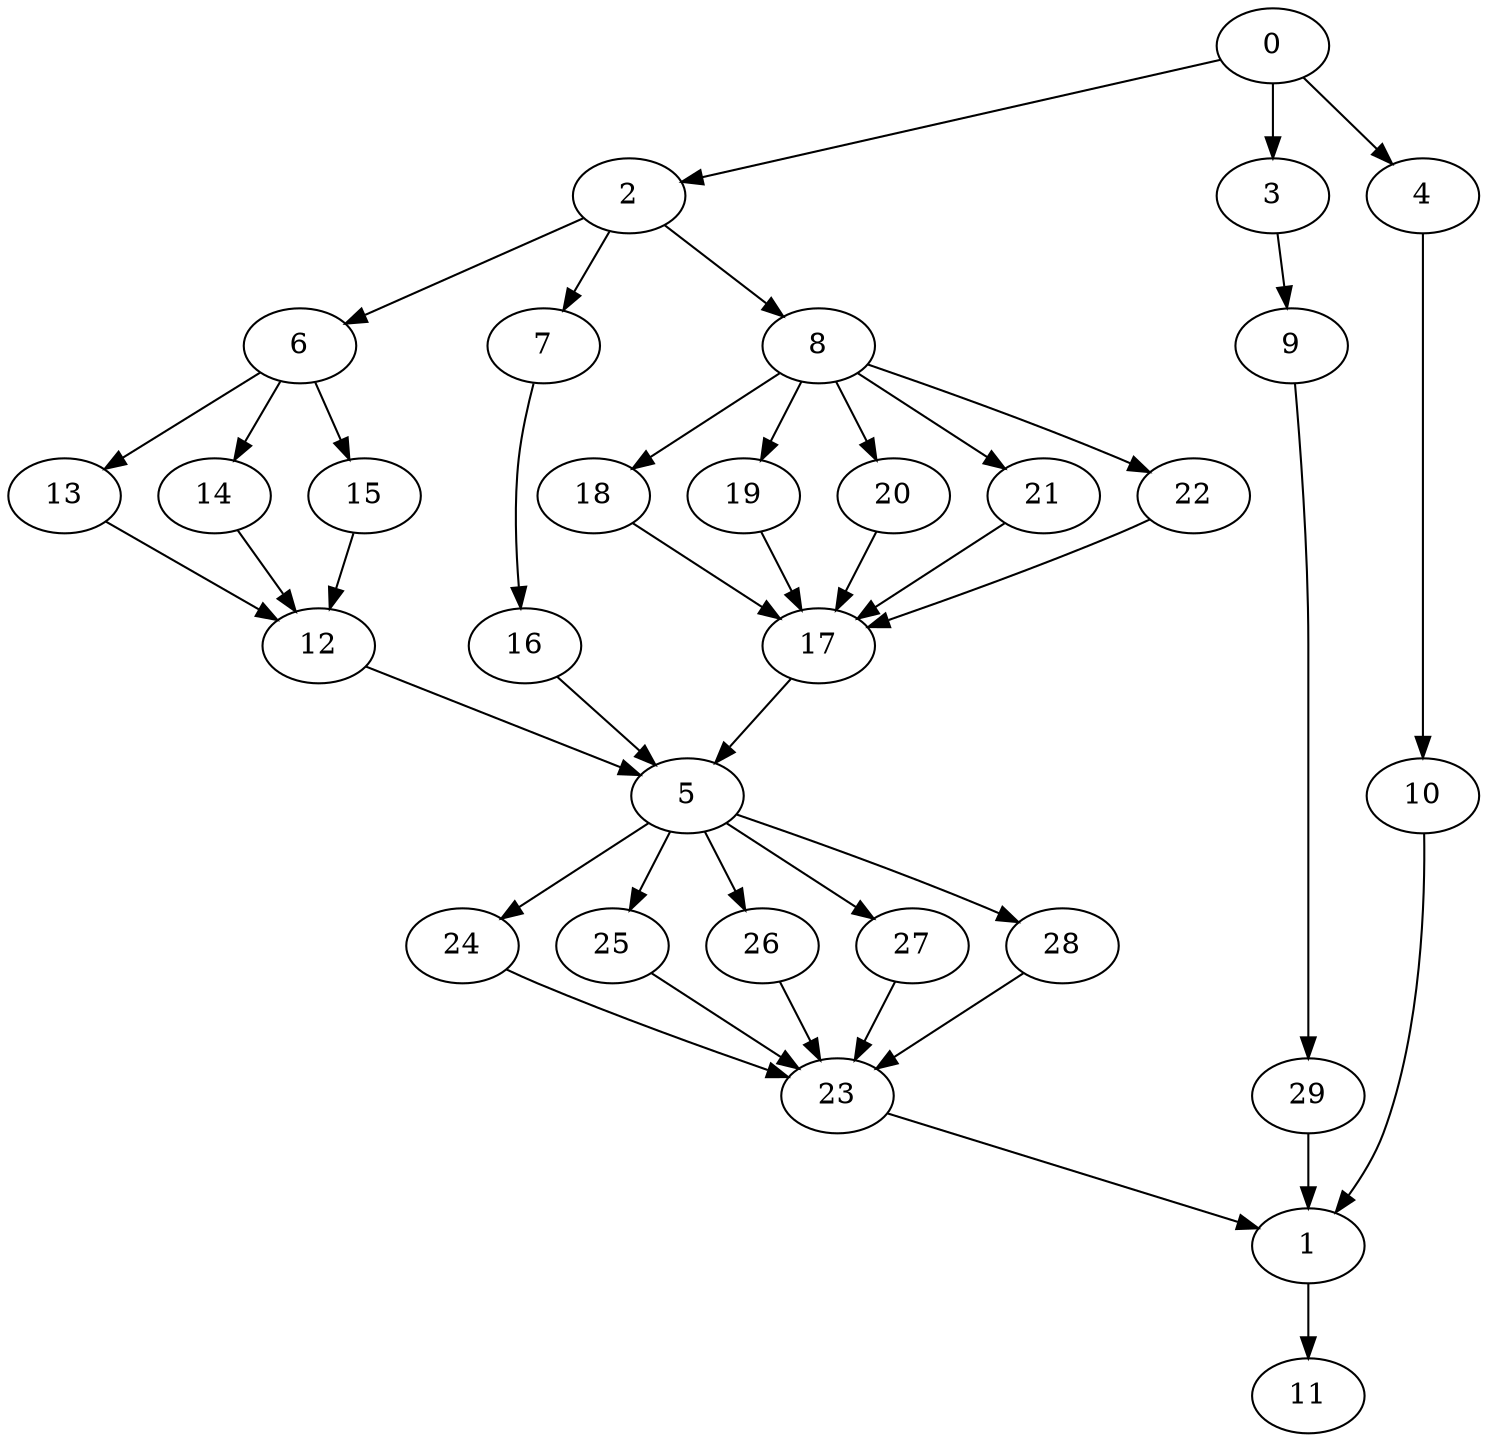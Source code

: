 digraph "SeriesParallel-MaxBf-5_Nodes_30_CCR_1.00_WeightType_Random" {
	0	 [Weight=8];
	2	 [Weight=11];
	0 -> 2	 [Weight=4];
	3	 [Weight=13];
	0 -> 3	 [Weight=10];
	4	 [Weight=7];
	0 -> 4	 [Weight=9];
	1	 [Weight=7];
	11	 [Weight=5];
	1 -> 11	 [Weight=10];
	6	 [Weight=15];
	2 -> 6	 [Weight=4];
	7	 [Weight=3];
	2 -> 7	 [Weight=3];
	8	 [Weight=5];
	2 -> 8	 [Weight=6];
	9	 [Weight=7];
	3 -> 9	 [Weight=6];
	10	 [Weight=13];
	4 -> 10	 [Weight=5];
	5	 [Weight=8];
	24	 [Weight=8];
	5 -> 24	 [Weight=6];
	25	 [Weight=15];
	5 -> 25	 [Weight=4];
	26	 [Weight=7];
	5 -> 26	 [Weight=9];
	27	 [Weight=8];
	5 -> 27	 [Weight=3];
	28	 [Weight=10];
	5 -> 28	 [Weight=5];
	13	 [Weight=8];
	6 -> 13	 [Weight=8];
	14	 [Weight=7];
	6 -> 14	 [Weight=9];
	15	 [Weight=16];
	6 -> 15	 [Weight=10];
	16	 [Weight=13];
	7 -> 16	 [Weight=4];
	18	 [Weight=11];
	8 -> 18	 [Weight=7];
	19	 [Weight=3];
	8 -> 19	 [Weight=3];
	20	 [Weight=5];
	8 -> 20	 [Weight=8];
	21	 [Weight=8];
	8 -> 21	 [Weight=10];
	22	 [Weight=11];
	8 -> 22	 [Weight=7];
	29	 [Weight=7];
	9 -> 29	 [Weight=5];
	10 -> 1	 [Weight=9];
	12	 [Weight=3];
	12 -> 5	 [Weight=3];
	13 -> 12	 [Weight=3];
	14 -> 12	 [Weight=8];
	15 -> 12	 [Weight=9];
	16 -> 5	 [Weight=2];
	17	 [Weight=11];
	17 -> 5	 [Weight=2];
	18 -> 17	 [Weight=2];
	19 -> 17	 [Weight=10];
	20 -> 17	 [Weight=7];
	21 -> 17	 [Weight=5];
	22 -> 17	 [Weight=9];
	23	 [Weight=7];
	23 -> 1	 [Weight=4];
	24 -> 23	 [Weight=4];
	25 -> 23	 [Weight=4];
	26 -> 23	 [Weight=2];
	27 -> 23	 [Weight=9];
	28 -> 23	 [Weight=10];
	29 -> 1	 [Weight=4];
}
